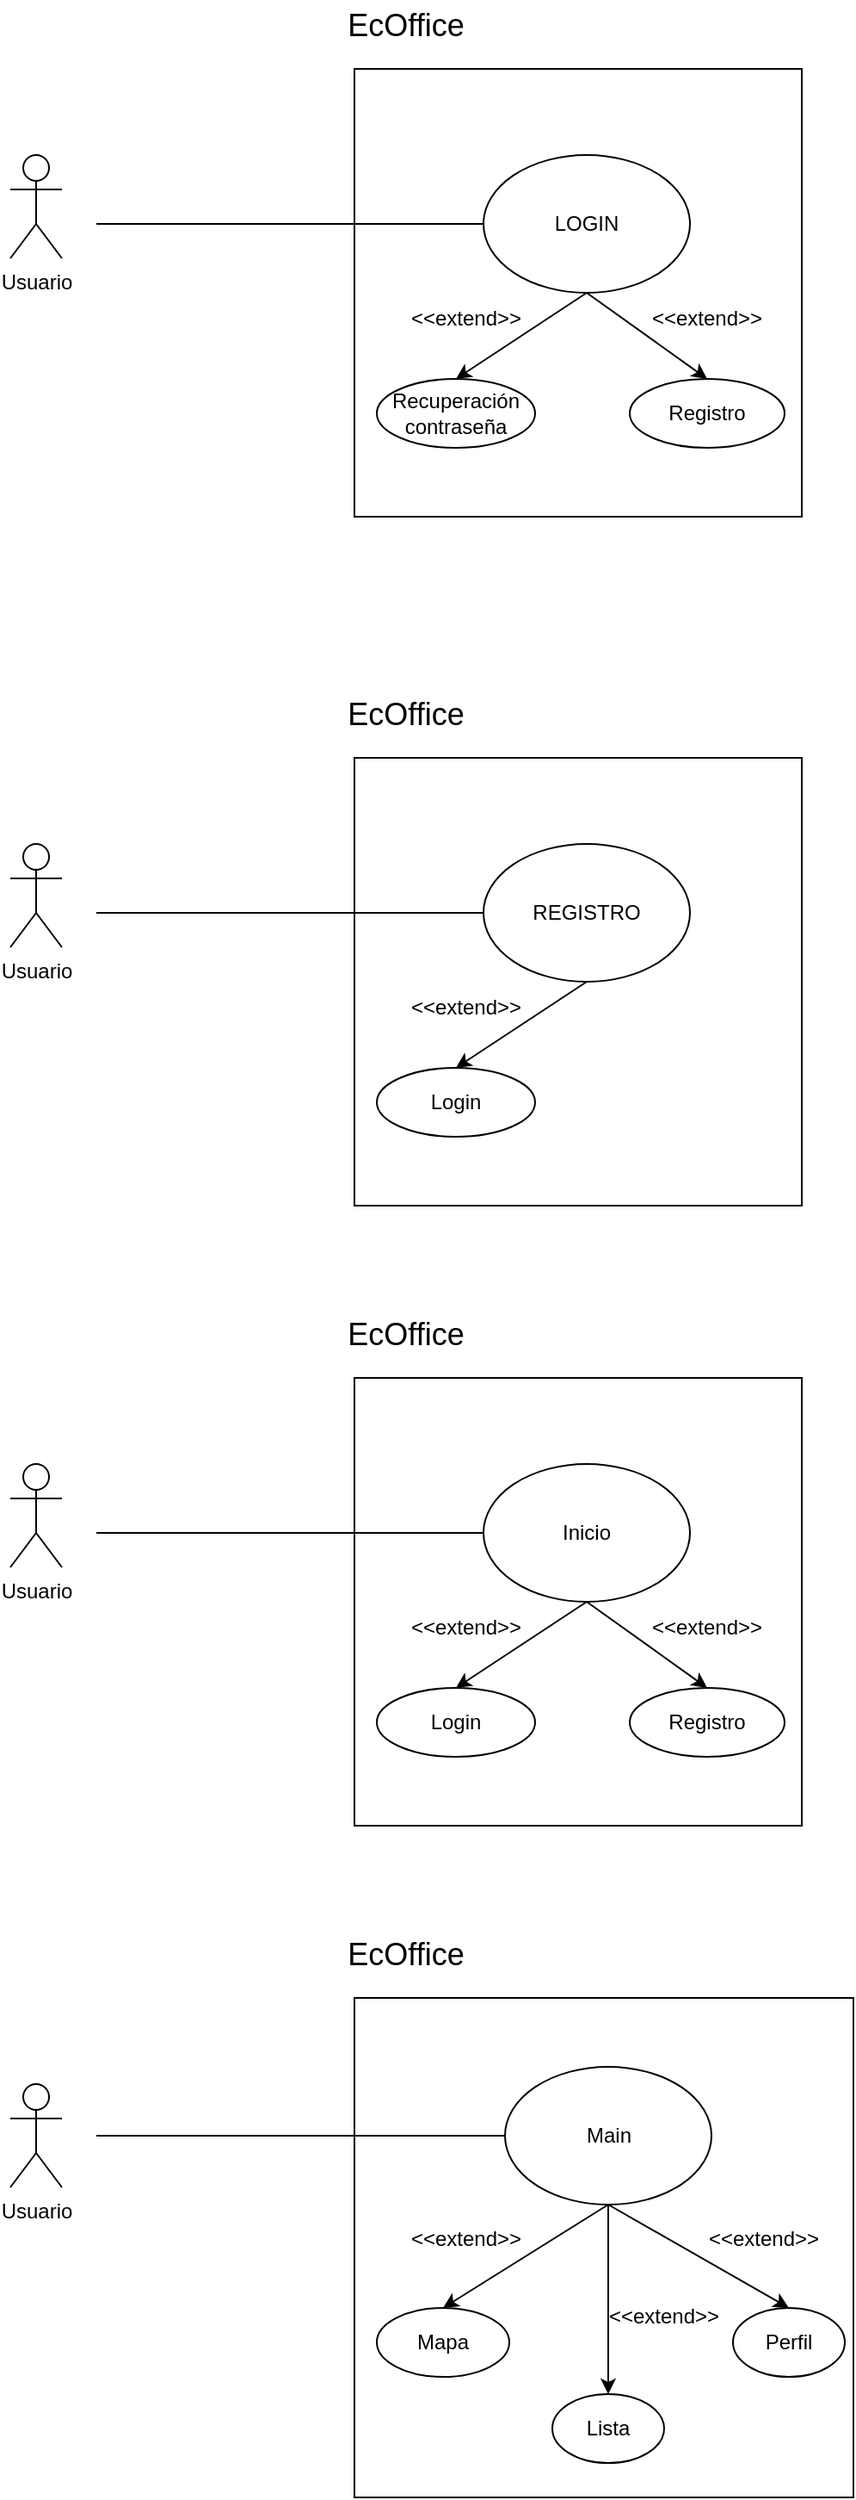 <mxfile version="26.0.16">
  <diagram name="Página-1" id="AuJuehfKYc8tqPWSzXkJ">
    <mxGraphModel dx="860" dy="354" grid="1" gridSize="10" guides="1" tooltips="1" connect="1" arrows="1" fold="1" page="1" pageScale="1" pageWidth="850" pageHeight="1100" math="0" shadow="0">
      <root>
        <mxCell id="0" />
        <mxCell id="1" parent="0" />
        <mxCell id="-lMyzXZ5Z6H0XPTwVIsC-2" value="" style="whiteSpace=wrap;html=1;aspect=fixed;" parent="1" vertex="1">
          <mxGeometry x="320" y="150" width="260" height="260" as="geometry" />
        </mxCell>
        <mxCell id="Qlu5UnZryC30QRzc9eRi-1" value="Usuario" style="shape=umlActor;verticalLabelPosition=bottom;verticalAlign=top;html=1;outlineConnect=0;" parent="1" vertex="1">
          <mxGeometry x="120" y="200" width="30" height="60" as="geometry" />
        </mxCell>
        <mxCell id="6k7u9zJmHzbF-LpgPIJx-1" value="LOGIN" style="ellipse;whiteSpace=wrap;html=1;" parent="1" vertex="1">
          <mxGeometry x="395" y="200" width="120" height="80" as="geometry" />
        </mxCell>
        <mxCell id="6k7u9zJmHzbF-LpgPIJx-2" value="&lt;font style=&quot;font-size: 18px;&quot;&gt;EcOffice&lt;/font&gt;" style="text;html=1;align=center;verticalAlign=middle;whiteSpace=wrap;rounded=0;" parent="1" vertex="1">
          <mxGeometry x="320" y="110" width="60" height="30" as="geometry" />
        </mxCell>
        <mxCell id="6k7u9zJmHzbF-LpgPIJx-3" value="" style="endArrow=none;html=1;rounded=0;entryX=0;entryY=0.5;entryDx=0;entryDy=0;" parent="1" target="6k7u9zJmHzbF-LpgPIJx-1" edge="1">
          <mxGeometry width="50" height="50" relative="1" as="geometry">
            <mxPoint x="170" y="240" as="sourcePoint" />
            <mxPoint x="440" y="260" as="targetPoint" />
          </mxGeometry>
        </mxCell>
        <mxCell id="zmfI66XZxZjJ3lZ3gCG1-1" value="Recuperación contraseña" style="ellipse;whiteSpace=wrap;html=1;" parent="1" vertex="1">
          <mxGeometry x="333" y="330" width="92" height="40" as="geometry" />
        </mxCell>
        <mxCell id="zmfI66XZxZjJ3lZ3gCG1-2" value="" style="endArrow=classic;html=1;rounded=0;entryX=0.5;entryY=0;entryDx=0;entryDy=0;exitX=0.5;exitY=1;exitDx=0;exitDy=0;" parent="1" source="6k7u9zJmHzbF-LpgPIJx-1" target="zmfI66XZxZjJ3lZ3gCG1-1" edge="1">
          <mxGeometry width="50" height="50" relative="1" as="geometry">
            <mxPoint x="390" y="240" as="sourcePoint" />
            <mxPoint x="440" y="190" as="targetPoint" />
          </mxGeometry>
        </mxCell>
        <mxCell id="zmfI66XZxZjJ3lZ3gCG1-3" value="&amp;lt;&amp;lt;extend&amp;gt;&amp;gt;" style="text;html=1;align=center;verticalAlign=middle;whiteSpace=wrap;rounded=0;" parent="1" vertex="1">
          <mxGeometry x="355" y="280" width="60" height="30" as="geometry" />
        </mxCell>
        <mxCell id="JdXRyYJLP0MSMpnX27Q1-1" value="" style="endArrow=classic;html=1;rounded=0;entryX=0.5;entryY=0;entryDx=0;entryDy=0;exitX=0.5;exitY=1;exitDx=0;exitDy=0;" parent="1" target="JdXRyYJLP0MSMpnX27Q1-2" edge="1" source="6k7u9zJmHzbF-LpgPIJx-1">
          <mxGeometry width="50" height="50" relative="1" as="geometry">
            <mxPoint x="490.005" y="275" as="sourcePoint" />
            <mxPoint x="524.26" y="345" as="targetPoint" />
          </mxGeometry>
        </mxCell>
        <mxCell id="JdXRyYJLP0MSMpnX27Q1-2" value="Registro" style="ellipse;whiteSpace=wrap;html=1;" parent="1" vertex="1">
          <mxGeometry x="480" y="330" width="90" height="40" as="geometry" />
        </mxCell>
        <mxCell id="JdXRyYJLP0MSMpnX27Q1-3" value="&amp;lt;&amp;lt;extend&amp;gt;&amp;gt;" style="text;html=1;align=center;verticalAlign=middle;whiteSpace=wrap;rounded=0;" parent="1" vertex="1">
          <mxGeometry x="495" y="280" width="60" height="30" as="geometry" />
        </mxCell>
        <mxCell id="hdl9mwOCS-CArBsNlBvk-1" value="" style="whiteSpace=wrap;html=1;aspect=fixed;" vertex="1" parent="1">
          <mxGeometry x="320" y="550" width="260" height="260" as="geometry" />
        </mxCell>
        <mxCell id="hdl9mwOCS-CArBsNlBvk-2" value="Usuario" style="shape=umlActor;verticalLabelPosition=bottom;verticalAlign=top;html=1;outlineConnect=0;" vertex="1" parent="1">
          <mxGeometry x="120" y="600" width="30" height="60" as="geometry" />
        </mxCell>
        <mxCell id="hdl9mwOCS-CArBsNlBvk-3" value="REGISTRO" style="ellipse;whiteSpace=wrap;html=1;" vertex="1" parent="1">
          <mxGeometry x="395" y="600" width="120" height="80" as="geometry" />
        </mxCell>
        <mxCell id="hdl9mwOCS-CArBsNlBvk-4" value="&lt;font style=&quot;font-size: 18px;&quot;&gt;EcOffice&lt;/font&gt;" style="text;html=1;align=center;verticalAlign=middle;whiteSpace=wrap;rounded=0;" vertex="1" parent="1">
          <mxGeometry x="320" y="510" width="60" height="30" as="geometry" />
        </mxCell>
        <mxCell id="hdl9mwOCS-CArBsNlBvk-5" value="" style="endArrow=none;html=1;rounded=0;entryX=0;entryY=0.5;entryDx=0;entryDy=0;" edge="1" parent="1" target="hdl9mwOCS-CArBsNlBvk-3">
          <mxGeometry width="50" height="50" relative="1" as="geometry">
            <mxPoint x="170" y="640" as="sourcePoint" />
            <mxPoint x="440" y="660" as="targetPoint" />
          </mxGeometry>
        </mxCell>
        <mxCell id="hdl9mwOCS-CArBsNlBvk-6" value="Login" style="ellipse;whiteSpace=wrap;html=1;" vertex="1" parent="1">
          <mxGeometry x="333" y="730" width="92" height="40" as="geometry" />
        </mxCell>
        <mxCell id="hdl9mwOCS-CArBsNlBvk-7" value="" style="endArrow=classic;html=1;rounded=0;entryX=0.5;entryY=0;entryDx=0;entryDy=0;exitX=0.5;exitY=1;exitDx=0;exitDy=0;" edge="1" parent="1" source="hdl9mwOCS-CArBsNlBvk-3" target="hdl9mwOCS-CArBsNlBvk-6">
          <mxGeometry width="50" height="50" relative="1" as="geometry">
            <mxPoint x="390" y="640" as="sourcePoint" />
            <mxPoint x="440" y="590" as="targetPoint" />
          </mxGeometry>
        </mxCell>
        <mxCell id="hdl9mwOCS-CArBsNlBvk-8" value="&amp;lt;&amp;lt;extend&amp;gt;&amp;gt;" style="text;html=1;align=center;verticalAlign=middle;whiteSpace=wrap;rounded=0;" vertex="1" parent="1">
          <mxGeometry x="355" y="680" width="60" height="30" as="geometry" />
        </mxCell>
        <mxCell id="hdl9mwOCS-CArBsNlBvk-12" value="" style="whiteSpace=wrap;html=1;aspect=fixed;" vertex="1" parent="1">
          <mxGeometry x="320" y="910" width="260" height="260" as="geometry" />
        </mxCell>
        <mxCell id="hdl9mwOCS-CArBsNlBvk-13" value="Usuario" style="shape=umlActor;verticalLabelPosition=bottom;verticalAlign=top;html=1;outlineConnect=0;" vertex="1" parent="1">
          <mxGeometry x="120" y="960" width="30" height="60" as="geometry" />
        </mxCell>
        <mxCell id="hdl9mwOCS-CArBsNlBvk-14" value="Inicio" style="ellipse;whiteSpace=wrap;html=1;" vertex="1" parent="1">
          <mxGeometry x="395" y="960" width="120" height="80" as="geometry" />
        </mxCell>
        <mxCell id="hdl9mwOCS-CArBsNlBvk-15" value="&lt;font style=&quot;font-size: 18px;&quot;&gt;EcOffice&lt;/font&gt;" style="text;html=1;align=center;verticalAlign=middle;whiteSpace=wrap;rounded=0;" vertex="1" parent="1">
          <mxGeometry x="320" y="870" width="60" height="30" as="geometry" />
        </mxCell>
        <mxCell id="hdl9mwOCS-CArBsNlBvk-16" value="" style="endArrow=none;html=1;rounded=0;entryX=0;entryY=0.5;entryDx=0;entryDy=0;" edge="1" parent="1" target="hdl9mwOCS-CArBsNlBvk-14">
          <mxGeometry width="50" height="50" relative="1" as="geometry">
            <mxPoint x="170" y="1000" as="sourcePoint" />
            <mxPoint x="440" y="1020" as="targetPoint" />
          </mxGeometry>
        </mxCell>
        <mxCell id="hdl9mwOCS-CArBsNlBvk-17" value="Login" style="ellipse;whiteSpace=wrap;html=1;" vertex="1" parent="1">
          <mxGeometry x="333" y="1090" width="92" height="40" as="geometry" />
        </mxCell>
        <mxCell id="hdl9mwOCS-CArBsNlBvk-18" value="" style="endArrow=classic;html=1;rounded=0;entryX=0.5;entryY=0;entryDx=0;entryDy=0;exitX=0.5;exitY=1;exitDx=0;exitDy=0;" edge="1" parent="1" source="hdl9mwOCS-CArBsNlBvk-14" target="hdl9mwOCS-CArBsNlBvk-17">
          <mxGeometry width="50" height="50" relative="1" as="geometry">
            <mxPoint x="390" y="1000" as="sourcePoint" />
            <mxPoint x="440" y="950" as="targetPoint" />
          </mxGeometry>
        </mxCell>
        <mxCell id="hdl9mwOCS-CArBsNlBvk-19" value="&amp;lt;&amp;lt;extend&amp;gt;&amp;gt;" style="text;html=1;align=center;verticalAlign=middle;whiteSpace=wrap;rounded=0;" vertex="1" parent="1">
          <mxGeometry x="355" y="1040" width="60" height="30" as="geometry" />
        </mxCell>
        <mxCell id="hdl9mwOCS-CArBsNlBvk-20" value="" style="endArrow=classic;html=1;rounded=0;entryX=0.5;entryY=0;entryDx=0;entryDy=0;exitX=0.5;exitY=1;exitDx=0;exitDy=0;" edge="1" parent="1" source="hdl9mwOCS-CArBsNlBvk-14" target="hdl9mwOCS-CArBsNlBvk-21">
          <mxGeometry width="50" height="50" relative="1" as="geometry">
            <mxPoint x="490.005" y="1035" as="sourcePoint" />
            <mxPoint x="524.26" y="1105" as="targetPoint" />
          </mxGeometry>
        </mxCell>
        <mxCell id="hdl9mwOCS-CArBsNlBvk-21" value="Registro" style="ellipse;whiteSpace=wrap;html=1;" vertex="1" parent="1">
          <mxGeometry x="480" y="1090" width="90" height="40" as="geometry" />
        </mxCell>
        <mxCell id="hdl9mwOCS-CArBsNlBvk-22" value="&amp;lt;&amp;lt;extend&amp;gt;&amp;gt;" style="text;html=1;align=center;verticalAlign=middle;whiteSpace=wrap;rounded=0;" vertex="1" parent="1">
          <mxGeometry x="495" y="1040" width="60" height="30" as="geometry" />
        </mxCell>
        <mxCell id="hdl9mwOCS-CArBsNlBvk-36" value="" style="whiteSpace=wrap;html=1;aspect=fixed;" vertex="1" parent="1">
          <mxGeometry x="320" y="1270" width="290" height="290" as="geometry" />
        </mxCell>
        <mxCell id="hdl9mwOCS-CArBsNlBvk-37" value="Usuario" style="shape=umlActor;verticalLabelPosition=bottom;verticalAlign=top;html=1;outlineConnect=0;" vertex="1" parent="1">
          <mxGeometry x="120" y="1320" width="30" height="60" as="geometry" />
        </mxCell>
        <mxCell id="hdl9mwOCS-CArBsNlBvk-38" value="Main" style="ellipse;whiteSpace=wrap;html=1;" vertex="1" parent="1">
          <mxGeometry x="407.5" y="1310" width="120" height="80" as="geometry" />
        </mxCell>
        <mxCell id="hdl9mwOCS-CArBsNlBvk-39" value="&lt;font style=&quot;font-size: 18px;&quot;&gt;EcOffice&lt;/font&gt;" style="text;html=1;align=center;verticalAlign=middle;whiteSpace=wrap;rounded=0;" vertex="1" parent="1">
          <mxGeometry x="320" y="1230" width="60" height="30" as="geometry" />
        </mxCell>
        <mxCell id="hdl9mwOCS-CArBsNlBvk-40" value="" style="endArrow=none;html=1;rounded=0;entryX=0;entryY=0.5;entryDx=0;entryDy=0;" edge="1" parent="1" target="hdl9mwOCS-CArBsNlBvk-38">
          <mxGeometry width="50" height="50" relative="1" as="geometry">
            <mxPoint x="170" y="1350" as="sourcePoint" />
            <mxPoint x="440" y="1380" as="targetPoint" />
          </mxGeometry>
        </mxCell>
        <mxCell id="hdl9mwOCS-CArBsNlBvk-41" value="Mapa" style="ellipse;whiteSpace=wrap;html=1;" vertex="1" parent="1">
          <mxGeometry x="333" y="1450" width="77" height="40" as="geometry" />
        </mxCell>
        <mxCell id="hdl9mwOCS-CArBsNlBvk-42" value="" style="endArrow=classic;html=1;rounded=0;entryX=0.5;entryY=0;entryDx=0;entryDy=0;exitX=0.5;exitY=1;exitDx=0;exitDy=0;" edge="1" parent="1" source="hdl9mwOCS-CArBsNlBvk-38" target="hdl9mwOCS-CArBsNlBvk-41">
          <mxGeometry width="50" height="50" relative="1" as="geometry">
            <mxPoint x="390" y="1360" as="sourcePoint" />
            <mxPoint x="440" y="1310" as="targetPoint" />
          </mxGeometry>
        </mxCell>
        <mxCell id="hdl9mwOCS-CArBsNlBvk-43" value="&amp;lt;&amp;lt;extend&amp;gt;&amp;gt;" style="text;html=1;align=center;verticalAlign=middle;whiteSpace=wrap;rounded=0;" vertex="1" parent="1">
          <mxGeometry x="355" y="1395" width="60" height="30" as="geometry" />
        </mxCell>
        <mxCell id="hdl9mwOCS-CArBsNlBvk-44" value="" style="endArrow=classic;html=1;rounded=0;entryX=0.5;entryY=0;entryDx=0;entryDy=0;exitX=0.5;exitY=1;exitDx=0;exitDy=0;" edge="1" parent="1" source="hdl9mwOCS-CArBsNlBvk-38" target="hdl9mwOCS-CArBsNlBvk-45">
          <mxGeometry width="50" height="50" relative="1" as="geometry">
            <mxPoint x="490.005" y="1395" as="sourcePoint" />
            <mxPoint x="524.26" y="1465" as="targetPoint" />
          </mxGeometry>
        </mxCell>
        <mxCell id="hdl9mwOCS-CArBsNlBvk-45" value="Lista" style="ellipse;whiteSpace=wrap;html=1;" vertex="1" parent="1">
          <mxGeometry x="435" y="1500" width="65" height="40" as="geometry" />
        </mxCell>
        <mxCell id="hdl9mwOCS-CArBsNlBvk-46" value="&amp;lt;&amp;lt;extend&amp;gt;&amp;gt;" style="text;html=1;align=center;verticalAlign=middle;whiteSpace=wrap;rounded=0;" vertex="1" parent="1">
          <mxGeometry x="527.5" y="1395" width="60" height="30" as="geometry" />
        </mxCell>
        <mxCell id="hdl9mwOCS-CArBsNlBvk-47" value="Perfil" style="ellipse;whiteSpace=wrap;html=1;" vertex="1" parent="1">
          <mxGeometry x="540" y="1450" width="65" height="40" as="geometry" />
        </mxCell>
        <mxCell id="hdl9mwOCS-CArBsNlBvk-48" value="" style="endArrow=classic;html=1;rounded=0;entryX=0.5;entryY=0;entryDx=0;entryDy=0;exitX=0.5;exitY=1;exitDx=0;exitDy=0;" edge="1" parent="1" source="hdl9mwOCS-CArBsNlBvk-38" target="hdl9mwOCS-CArBsNlBvk-47">
          <mxGeometry width="50" height="50" relative="1" as="geometry">
            <mxPoint x="465" y="1410" as="sourcePoint" />
            <mxPoint x="468" y="1460" as="targetPoint" />
          </mxGeometry>
        </mxCell>
        <mxCell id="hdl9mwOCS-CArBsNlBvk-49" value="&amp;lt;&amp;lt;extend&amp;gt;&amp;gt;" style="text;html=1;align=center;verticalAlign=middle;whiteSpace=wrap;rounded=0;" vertex="1" parent="1">
          <mxGeometry x="470" y="1440" width="60" height="30" as="geometry" />
        </mxCell>
      </root>
    </mxGraphModel>
  </diagram>
</mxfile>
